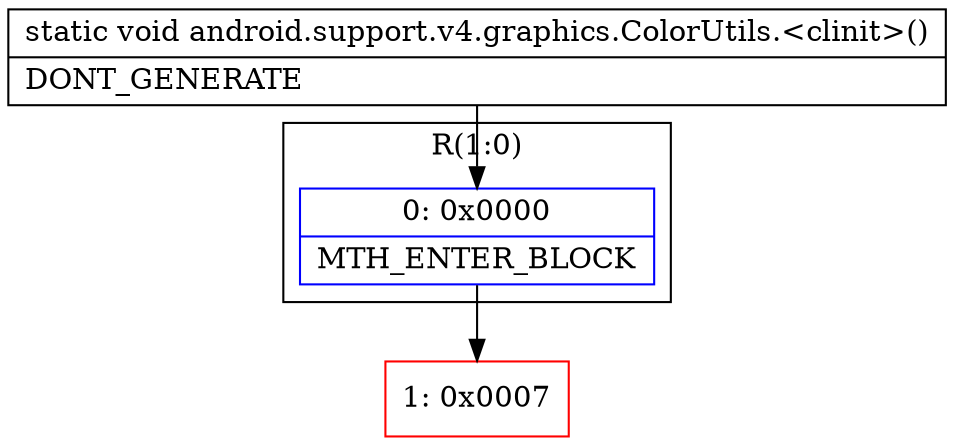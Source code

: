 digraph "CFG forandroid.support.v4.graphics.ColorUtils.\<clinit\>()V" {
subgraph cluster_Region_1852030151 {
label = "R(1:0)";
node [shape=record,color=blue];
Node_0 [shape=record,label="{0\:\ 0x0000|MTH_ENTER_BLOCK\l}"];
}
Node_1 [shape=record,color=red,label="{1\:\ 0x0007}"];
MethodNode[shape=record,label="{static void android.support.v4.graphics.ColorUtils.\<clinit\>()  | DONT_GENERATE\l}"];
MethodNode -> Node_0;
Node_0 -> Node_1;
}


